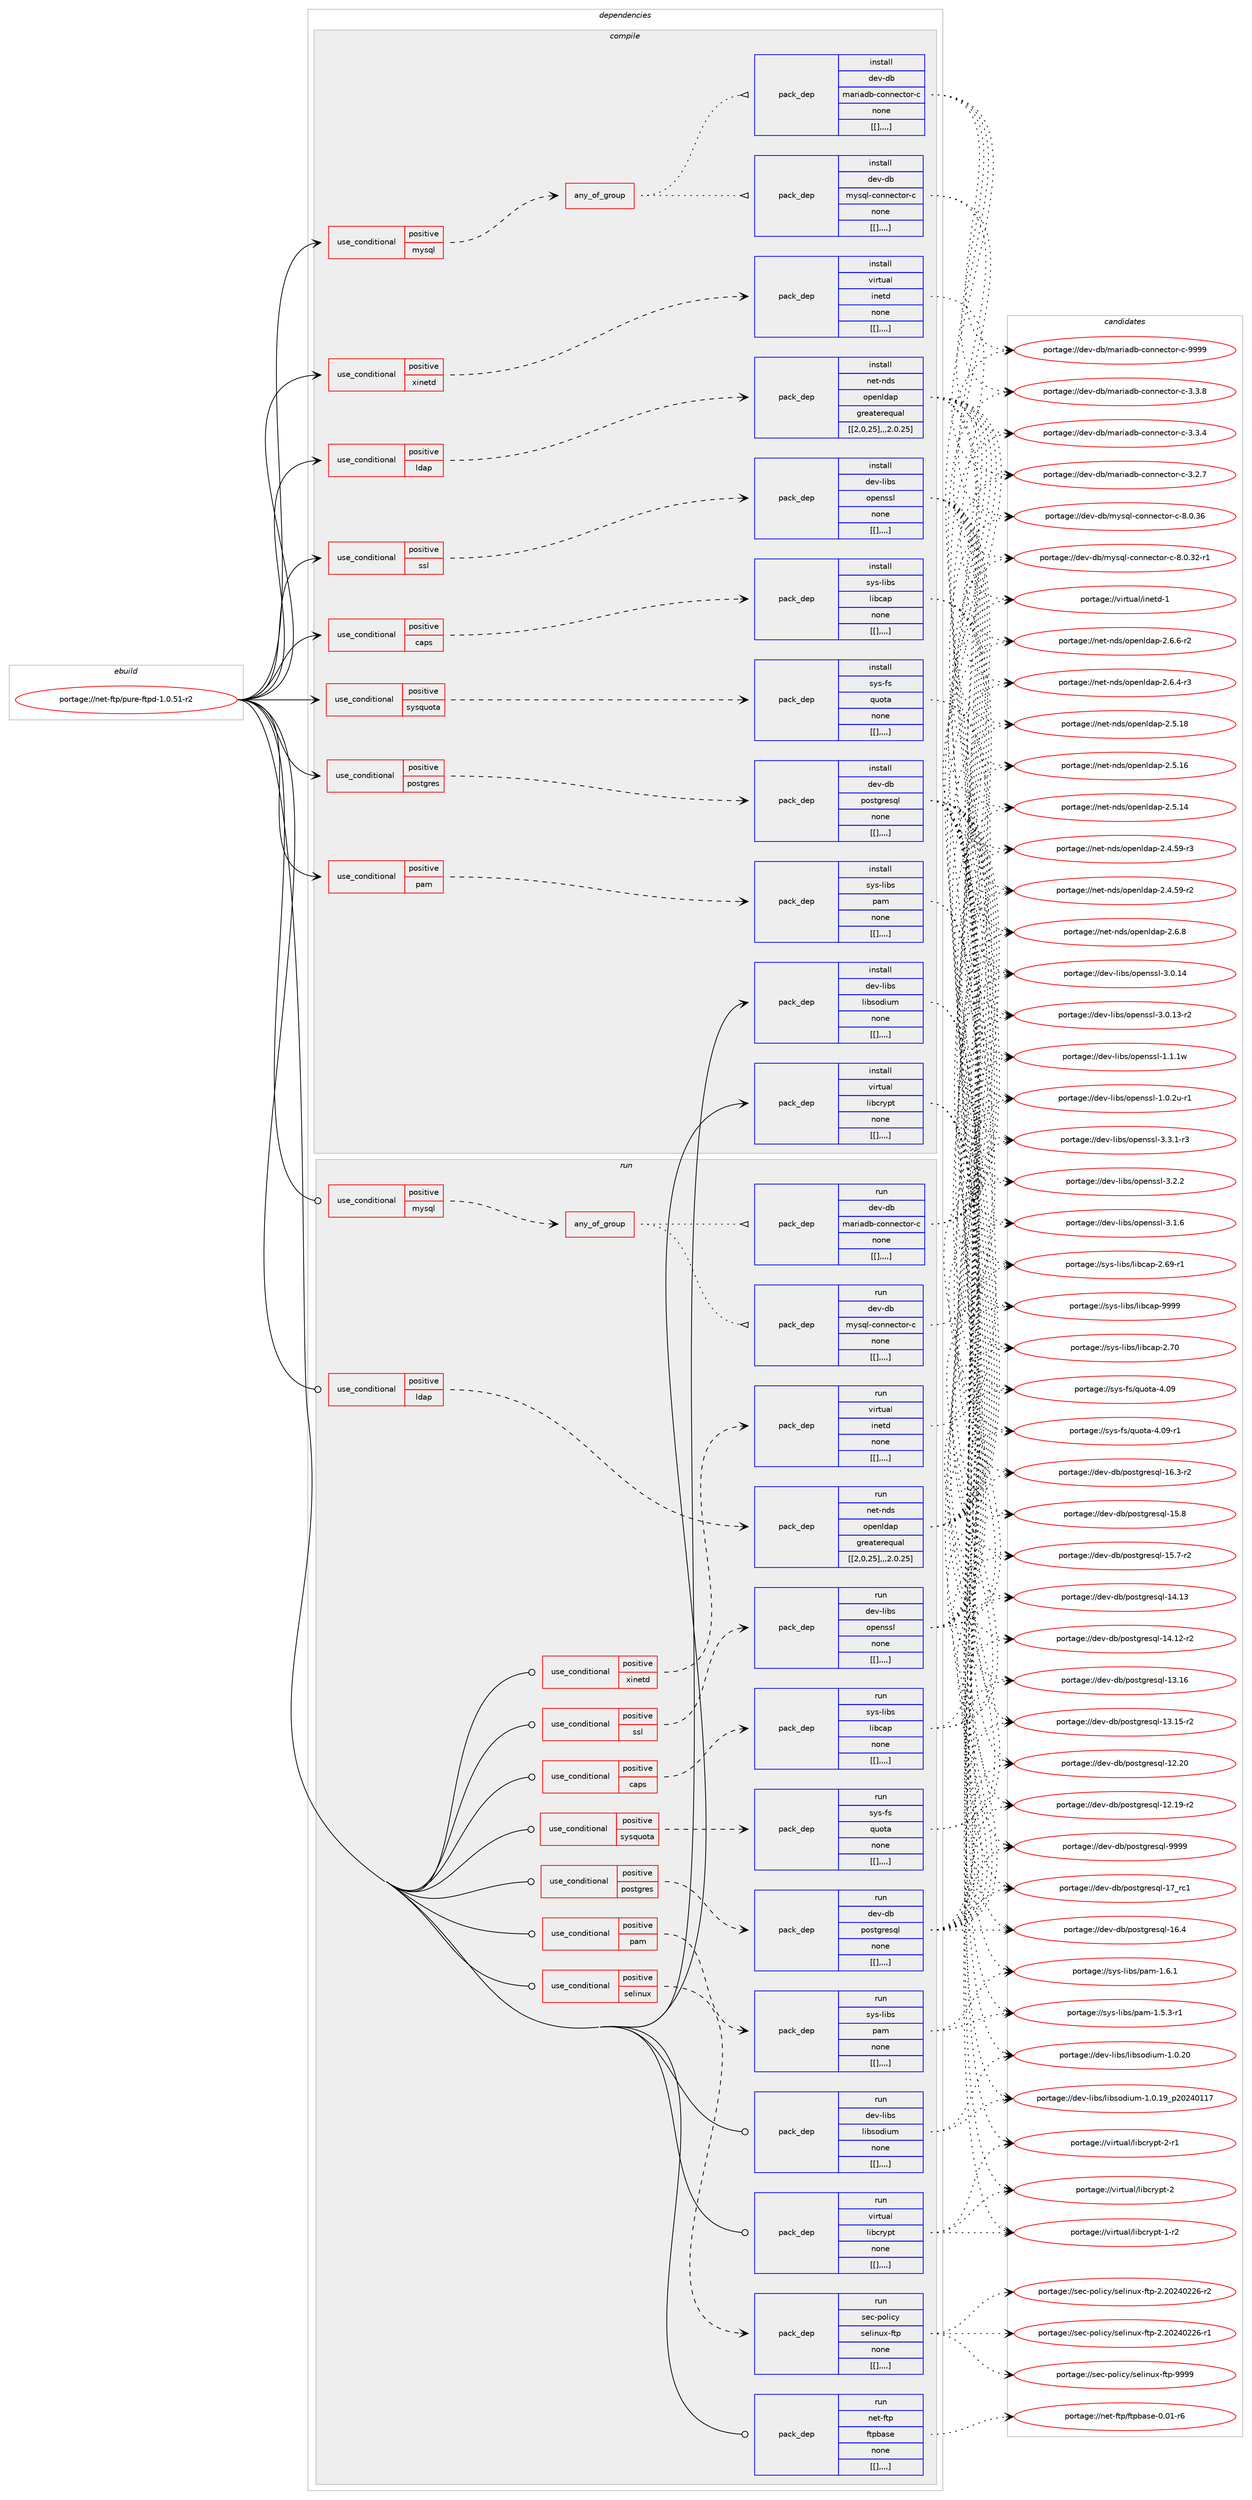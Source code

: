 digraph prolog {

# *************
# Graph options
# *************

newrank=true;
concentrate=true;
compound=true;
graph [rankdir=LR,fontname=Helvetica,fontsize=10,ranksep=1.5];#, ranksep=2.5, nodesep=0.2];
edge  [arrowhead=vee];
node  [fontname=Helvetica,fontsize=10];

# **********
# The ebuild
# **********

subgraph cluster_leftcol {
color=gray;
label=<<i>ebuild</i>>;
id [label="portage://net-ftp/pure-ftpd-1.0.51-r2", color=red, width=4, href="../net-ftp/pure-ftpd-1.0.51-r2.svg"];
}

# ****************
# The dependencies
# ****************

subgraph cluster_midcol {
color=gray;
label=<<i>dependencies</i>>;
subgraph cluster_compile {
fillcolor="#eeeeee";
style=filled;
label=<<i>compile</i>>;
subgraph cond95963 {
dependency369122 [label=<<TABLE BORDER="0" CELLBORDER="1" CELLSPACING="0" CELLPADDING="4"><TR><TD ROWSPAN="3" CELLPADDING="10">use_conditional</TD></TR><TR><TD>positive</TD></TR><TR><TD>caps</TD></TR></TABLE>>, shape=none, color=red];
subgraph pack270399 {
dependency369123 [label=<<TABLE BORDER="0" CELLBORDER="1" CELLSPACING="0" CELLPADDING="4" WIDTH="220"><TR><TD ROWSPAN="6" CELLPADDING="30">pack_dep</TD></TR><TR><TD WIDTH="110">install</TD></TR><TR><TD>sys-libs</TD></TR><TR><TD>libcap</TD></TR><TR><TD>none</TD></TR><TR><TD>[[],,,,]</TD></TR></TABLE>>, shape=none, color=blue];
}
dependency369122:e -> dependency369123:w [weight=20,style="dashed",arrowhead="vee"];
}
id:e -> dependency369122:w [weight=20,style="solid",arrowhead="vee"];
subgraph cond95964 {
dependency369124 [label=<<TABLE BORDER="0" CELLBORDER="1" CELLSPACING="0" CELLPADDING="4"><TR><TD ROWSPAN="3" CELLPADDING="10">use_conditional</TD></TR><TR><TD>positive</TD></TR><TR><TD>ldap</TD></TR></TABLE>>, shape=none, color=red];
subgraph pack270400 {
dependency369125 [label=<<TABLE BORDER="0" CELLBORDER="1" CELLSPACING="0" CELLPADDING="4" WIDTH="220"><TR><TD ROWSPAN="6" CELLPADDING="30">pack_dep</TD></TR><TR><TD WIDTH="110">install</TD></TR><TR><TD>net-nds</TD></TR><TR><TD>openldap</TD></TR><TR><TD>greaterequal</TD></TR><TR><TD>[[2,0,25],,,2.0.25]</TD></TR></TABLE>>, shape=none, color=blue];
}
dependency369124:e -> dependency369125:w [weight=20,style="dashed",arrowhead="vee"];
}
id:e -> dependency369124:w [weight=20,style="solid",arrowhead="vee"];
subgraph cond95965 {
dependency369126 [label=<<TABLE BORDER="0" CELLBORDER="1" CELLSPACING="0" CELLPADDING="4"><TR><TD ROWSPAN="3" CELLPADDING="10">use_conditional</TD></TR><TR><TD>positive</TD></TR><TR><TD>mysql</TD></TR></TABLE>>, shape=none, color=red];
subgraph any2582 {
dependency369127 [label=<<TABLE BORDER="0" CELLBORDER="1" CELLSPACING="0" CELLPADDING="4"><TR><TD CELLPADDING="10">any_of_group</TD></TR></TABLE>>, shape=none, color=red];subgraph pack270401 {
dependency369128 [label=<<TABLE BORDER="0" CELLBORDER="1" CELLSPACING="0" CELLPADDING="4" WIDTH="220"><TR><TD ROWSPAN="6" CELLPADDING="30">pack_dep</TD></TR><TR><TD WIDTH="110">install</TD></TR><TR><TD>dev-db</TD></TR><TR><TD>mariadb-connector-c</TD></TR><TR><TD>none</TD></TR><TR><TD>[[],,,,]</TD></TR></TABLE>>, shape=none, color=blue];
}
dependency369127:e -> dependency369128:w [weight=20,style="dotted",arrowhead="oinv"];
subgraph pack270402 {
dependency369129 [label=<<TABLE BORDER="0" CELLBORDER="1" CELLSPACING="0" CELLPADDING="4" WIDTH="220"><TR><TD ROWSPAN="6" CELLPADDING="30">pack_dep</TD></TR><TR><TD WIDTH="110">install</TD></TR><TR><TD>dev-db</TD></TR><TR><TD>mysql-connector-c</TD></TR><TR><TD>none</TD></TR><TR><TD>[[],,,,]</TD></TR></TABLE>>, shape=none, color=blue];
}
dependency369127:e -> dependency369129:w [weight=20,style="dotted",arrowhead="oinv"];
}
dependency369126:e -> dependency369127:w [weight=20,style="dashed",arrowhead="vee"];
}
id:e -> dependency369126:w [weight=20,style="solid",arrowhead="vee"];
subgraph cond95966 {
dependency369130 [label=<<TABLE BORDER="0" CELLBORDER="1" CELLSPACING="0" CELLPADDING="4"><TR><TD ROWSPAN="3" CELLPADDING="10">use_conditional</TD></TR><TR><TD>positive</TD></TR><TR><TD>pam</TD></TR></TABLE>>, shape=none, color=red];
subgraph pack270403 {
dependency369131 [label=<<TABLE BORDER="0" CELLBORDER="1" CELLSPACING="0" CELLPADDING="4" WIDTH="220"><TR><TD ROWSPAN="6" CELLPADDING="30">pack_dep</TD></TR><TR><TD WIDTH="110">install</TD></TR><TR><TD>sys-libs</TD></TR><TR><TD>pam</TD></TR><TR><TD>none</TD></TR><TR><TD>[[],,,,]</TD></TR></TABLE>>, shape=none, color=blue];
}
dependency369130:e -> dependency369131:w [weight=20,style="dashed",arrowhead="vee"];
}
id:e -> dependency369130:w [weight=20,style="solid",arrowhead="vee"];
subgraph cond95967 {
dependency369132 [label=<<TABLE BORDER="0" CELLBORDER="1" CELLSPACING="0" CELLPADDING="4"><TR><TD ROWSPAN="3" CELLPADDING="10">use_conditional</TD></TR><TR><TD>positive</TD></TR><TR><TD>postgres</TD></TR></TABLE>>, shape=none, color=red];
subgraph pack270404 {
dependency369133 [label=<<TABLE BORDER="0" CELLBORDER="1" CELLSPACING="0" CELLPADDING="4" WIDTH="220"><TR><TD ROWSPAN="6" CELLPADDING="30">pack_dep</TD></TR><TR><TD WIDTH="110">install</TD></TR><TR><TD>dev-db</TD></TR><TR><TD>postgresql</TD></TR><TR><TD>none</TD></TR><TR><TD>[[],,,,]</TD></TR></TABLE>>, shape=none, color=blue];
}
dependency369132:e -> dependency369133:w [weight=20,style="dashed",arrowhead="vee"];
}
id:e -> dependency369132:w [weight=20,style="solid",arrowhead="vee"];
subgraph cond95968 {
dependency369134 [label=<<TABLE BORDER="0" CELLBORDER="1" CELLSPACING="0" CELLPADDING="4"><TR><TD ROWSPAN="3" CELLPADDING="10">use_conditional</TD></TR><TR><TD>positive</TD></TR><TR><TD>ssl</TD></TR></TABLE>>, shape=none, color=red];
subgraph pack270405 {
dependency369135 [label=<<TABLE BORDER="0" CELLBORDER="1" CELLSPACING="0" CELLPADDING="4" WIDTH="220"><TR><TD ROWSPAN="6" CELLPADDING="30">pack_dep</TD></TR><TR><TD WIDTH="110">install</TD></TR><TR><TD>dev-libs</TD></TR><TR><TD>openssl</TD></TR><TR><TD>none</TD></TR><TR><TD>[[],,,,]</TD></TR></TABLE>>, shape=none, color=blue];
}
dependency369134:e -> dependency369135:w [weight=20,style="dashed",arrowhead="vee"];
}
id:e -> dependency369134:w [weight=20,style="solid",arrowhead="vee"];
subgraph cond95969 {
dependency369136 [label=<<TABLE BORDER="0" CELLBORDER="1" CELLSPACING="0" CELLPADDING="4"><TR><TD ROWSPAN="3" CELLPADDING="10">use_conditional</TD></TR><TR><TD>positive</TD></TR><TR><TD>sysquota</TD></TR></TABLE>>, shape=none, color=red];
subgraph pack270406 {
dependency369137 [label=<<TABLE BORDER="0" CELLBORDER="1" CELLSPACING="0" CELLPADDING="4" WIDTH="220"><TR><TD ROWSPAN="6" CELLPADDING="30">pack_dep</TD></TR><TR><TD WIDTH="110">install</TD></TR><TR><TD>sys-fs</TD></TR><TR><TD>quota</TD></TR><TR><TD>none</TD></TR><TR><TD>[[],,,,]</TD></TR></TABLE>>, shape=none, color=blue];
}
dependency369136:e -> dependency369137:w [weight=20,style="dashed",arrowhead="vee"];
}
id:e -> dependency369136:w [weight=20,style="solid",arrowhead="vee"];
subgraph cond95970 {
dependency369138 [label=<<TABLE BORDER="0" CELLBORDER="1" CELLSPACING="0" CELLPADDING="4"><TR><TD ROWSPAN="3" CELLPADDING="10">use_conditional</TD></TR><TR><TD>positive</TD></TR><TR><TD>xinetd</TD></TR></TABLE>>, shape=none, color=red];
subgraph pack270407 {
dependency369139 [label=<<TABLE BORDER="0" CELLBORDER="1" CELLSPACING="0" CELLPADDING="4" WIDTH="220"><TR><TD ROWSPAN="6" CELLPADDING="30">pack_dep</TD></TR><TR><TD WIDTH="110">install</TD></TR><TR><TD>virtual</TD></TR><TR><TD>inetd</TD></TR><TR><TD>none</TD></TR><TR><TD>[[],,,,]</TD></TR></TABLE>>, shape=none, color=blue];
}
dependency369138:e -> dependency369139:w [weight=20,style="dashed",arrowhead="vee"];
}
id:e -> dependency369138:w [weight=20,style="solid",arrowhead="vee"];
subgraph pack270408 {
dependency369140 [label=<<TABLE BORDER="0" CELLBORDER="1" CELLSPACING="0" CELLPADDING="4" WIDTH="220"><TR><TD ROWSPAN="6" CELLPADDING="30">pack_dep</TD></TR><TR><TD WIDTH="110">install</TD></TR><TR><TD>dev-libs</TD></TR><TR><TD>libsodium</TD></TR><TR><TD>none</TD></TR><TR><TD>[[],,,,]</TD></TR></TABLE>>, shape=none, color=blue];
}
id:e -> dependency369140:w [weight=20,style="solid",arrowhead="vee"];
subgraph pack270409 {
dependency369141 [label=<<TABLE BORDER="0" CELLBORDER="1" CELLSPACING="0" CELLPADDING="4" WIDTH="220"><TR><TD ROWSPAN="6" CELLPADDING="30">pack_dep</TD></TR><TR><TD WIDTH="110">install</TD></TR><TR><TD>virtual</TD></TR><TR><TD>libcrypt</TD></TR><TR><TD>none</TD></TR><TR><TD>[[],,,,]</TD></TR></TABLE>>, shape=none, color=blue];
}
id:e -> dependency369141:w [weight=20,style="solid",arrowhead="vee"];
}
subgraph cluster_compileandrun {
fillcolor="#eeeeee";
style=filled;
label=<<i>compile and run</i>>;
}
subgraph cluster_run {
fillcolor="#eeeeee";
style=filled;
label=<<i>run</i>>;
subgraph cond95971 {
dependency369142 [label=<<TABLE BORDER="0" CELLBORDER="1" CELLSPACING="0" CELLPADDING="4"><TR><TD ROWSPAN="3" CELLPADDING="10">use_conditional</TD></TR><TR><TD>positive</TD></TR><TR><TD>caps</TD></TR></TABLE>>, shape=none, color=red];
subgraph pack270410 {
dependency369143 [label=<<TABLE BORDER="0" CELLBORDER="1" CELLSPACING="0" CELLPADDING="4" WIDTH="220"><TR><TD ROWSPAN="6" CELLPADDING="30">pack_dep</TD></TR><TR><TD WIDTH="110">run</TD></TR><TR><TD>sys-libs</TD></TR><TR><TD>libcap</TD></TR><TR><TD>none</TD></TR><TR><TD>[[],,,,]</TD></TR></TABLE>>, shape=none, color=blue];
}
dependency369142:e -> dependency369143:w [weight=20,style="dashed",arrowhead="vee"];
}
id:e -> dependency369142:w [weight=20,style="solid",arrowhead="odot"];
subgraph cond95972 {
dependency369144 [label=<<TABLE BORDER="0" CELLBORDER="1" CELLSPACING="0" CELLPADDING="4"><TR><TD ROWSPAN="3" CELLPADDING="10">use_conditional</TD></TR><TR><TD>positive</TD></TR><TR><TD>ldap</TD></TR></TABLE>>, shape=none, color=red];
subgraph pack270411 {
dependency369145 [label=<<TABLE BORDER="0" CELLBORDER="1" CELLSPACING="0" CELLPADDING="4" WIDTH="220"><TR><TD ROWSPAN="6" CELLPADDING="30">pack_dep</TD></TR><TR><TD WIDTH="110">run</TD></TR><TR><TD>net-nds</TD></TR><TR><TD>openldap</TD></TR><TR><TD>greaterequal</TD></TR><TR><TD>[[2,0,25],,,2.0.25]</TD></TR></TABLE>>, shape=none, color=blue];
}
dependency369144:e -> dependency369145:w [weight=20,style="dashed",arrowhead="vee"];
}
id:e -> dependency369144:w [weight=20,style="solid",arrowhead="odot"];
subgraph cond95973 {
dependency369146 [label=<<TABLE BORDER="0" CELLBORDER="1" CELLSPACING="0" CELLPADDING="4"><TR><TD ROWSPAN="3" CELLPADDING="10">use_conditional</TD></TR><TR><TD>positive</TD></TR><TR><TD>mysql</TD></TR></TABLE>>, shape=none, color=red];
subgraph any2583 {
dependency369147 [label=<<TABLE BORDER="0" CELLBORDER="1" CELLSPACING="0" CELLPADDING="4"><TR><TD CELLPADDING="10">any_of_group</TD></TR></TABLE>>, shape=none, color=red];subgraph pack270412 {
dependency369148 [label=<<TABLE BORDER="0" CELLBORDER="1" CELLSPACING="0" CELLPADDING="4" WIDTH="220"><TR><TD ROWSPAN="6" CELLPADDING="30">pack_dep</TD></TR><TR><TD WIDTH="110">run</TD></TR><TR><TD>dev-db</TD></TR><TR><TD>mariadb-connector-c</TD></TR><TR><TD>none</TD></TR><TR><TD>[[],,,,]</TD></TR></TABLE>>, shape=none, color=blue];
}
dependency369147:e -> dependency369148:w [weight=20,style="dotted",arrowhead="oinv"];
subgraph pack270413 {
dependency369149 [label=<<TABLE BORDER="0" CELLBORDER="1" CELLSPACING="0" CELLPADDING="4" WIDTH="220"><TR><TD ROWSPAN="6" CELLPADDING="30">pack_dep</TD></TR><TR><TD WIDTH="110">run</TD></TR><TR><TD>dev-db</TD></TR><TR><TD>mysql-connector-c</TD></TR><TR><TD>none</TD></TR><TR><TD>[[],,,,]</TD></TR></TABLE>>, shape=none, color=blue];
}
dependency369147:e -> dependency369149:w [weight=20,style="dotted",arrowhead="oinv"];
}
dependency369146:e -> dependency369147:w [weight=20,style="dashed",arrowhead="vee"];
}
id:e -> dependency369146:w [weight=20,style="solid",arrowhead="odot"];
subgraph cond95974 {
dependency369150 [label=<<TABLE BORDER="0" CELLBORDER="1" CELLSPACING="0" CELLPADDING="4"><TR><TD ROWSPAN="3" CELLPADDING="10">use_conditional</TD></TR><TR><TD>positive</TD></TR><TR><TD>pam</TD></TR></TABLE>>, shape=none, color=red];
subgraph pack270414 {
dependency369151 [label=<<TABLE BORDER="0" CELLBORDER="1" CELLSPACING="0" CELLPADDING="4" WIDTH="220"><TR><TD ROWSPAN="6" CELLPADDING="30">pack_dep</TD></TR><TR><TD WIDTH="110">run</TD></TR><TR><TD>sys-libs</TD></TR><TR><TD>pam</TD></TR><TR><TD>none</TD></TR><TR><TD>[[],,,,]</TD></TR></TABLE>>, shape=none, color=blue];
}
dependency369150:e -> dependency369151:w [weight=20,style="dashed",arrowhead="vee"];
}
id:e -> dependency369150:w [weight=20,style="solid",arrowhead="odot"];
subgraph cond95975 {
dependency369152 [label=<<TABLE BORDER="0" CELLBORDER="1" CELLSPACING="0" CELLPADDING="4"><TR><TD ROWSPAN="3" CELLPADDING="10">use_conditional</TD></TR><TR><TD>positive</TD></TR><TR><TD>postgres</TD></TR></TABLE>>, shape=none, color=red];
subgraph pack270415 {
dependency369153 [label=<<TABLE BORDER="0" CELLBORDER="1" CELLSPACING="0" CELLPADDING="4" WIDTH="220"><TR><TD ROWSPAN="6" CELLPADDING="30">pack_dep</TD></TR><TR><TD WIDTH="110">run</TD></TR><TR><TD>dev-db</TD></TR><TR><TD>postgresql</TD></TR><TR><TD>none</TD></TR><TR><TD>[[],,,,]</TD></TR></TABLE>>, shape=none, color=blue];
}
dependency369152:e -> dependency369153:w [weight=20,style="dashed",arrowhead="vee"];
}
id:e -> dependency369152:w [weight=20,style="solid",arrowhead="odot"];
subgraph cond95976 {
dependency369154 [label=<<TABLE BORDER="0" CELLBORDER="1" CELLSPACING="0" CELLPADDING="4"><TR><TD ROWSPAN="3" CELLPADDING="10">use_conditional</TD></TR><TR><TD>positive</TD></TR><TR><TD>selinux</TD></TR></TABLE>>, shape=none, color=red];
subgraph pack270416 {
dependency369155 [label=<<TABLE BORDER="0" CELLBORDER="1" CELLSPACING="0" CELLPADDING="4" WIDTH="220"><TR><TD ROWSPAN="6" CELLPADDING="30">pack_dep</TD></TR><TR><TD WIDTH="110">run</TD></TR><TR><TD>sec-policy</TD></TR><TR><TD>selinux-ftp</TD></TR><TR><TD>none</TD></TR><TR><TD>[[],,,,]</TD></TR></TABLE>>, shape=none, color=blue];
}
dependency369154:e -> dependency369155:w [weight=20,style="dashed",arrowhead="vee"];
}
id:e -> dependency369154:w [weight=20,style="solid",arrowhead="odot"];
subgraph cond95977 {
dependency369156 [label=<<TABLE BORDER="0" CELLBORDER="1" CELLSPACING="0" CELLPADDING="4"><TR><TD ROWSPAN="3" CELLPADDING="10">use_conditional</TD></TR><TR><TD>positive</TD></TR><TR><TD>ssl</TD></TR></TABLE>>, shape=none, color=red];
subgraph pack270417 {
dependency369157 [label=<<TABLE BORDER="0" CELLBORDER="1" CELLSPACING="0" CELLPADDING="4" WIDTH="220"><TR><TD ROWSPAN="6" CELLPADDING="30">pack_dep</TD></TR><TR><TD WIDTH="110">run</TD></TR><TR><TD>dev-libs</TD></TR><TR><TD>openssl</TD></TR><TR><TD>none</TD></TR><TR><TD>[[],,,,]</TD></TR></TABLE>>, shape=none, color=blue];
}
dependency369156:e -> dependency369157:w [weight=20,style="dashed",arrowhead="vee"];
}
id:e -> dependency369156:w [weight=20,style="solid",arrowhead="odot"];
subgraph cond95978 {
dependency369158 [label=<<TABLE BORDER="0" CELLBORDER="1" CELLSPACING="0" CELLPADDING="4"><TR><TD ROWSPAN="3" CELLPADDING="10">use_conditional</TD></TR><TR><TD>positive</TD></TR><TR><TD>sysquota</TD></TR></TABLE>>, shape=none, color=red];
subgraph pack270418 {
dependency369159 [label=<<TABLE BORDER="0" CELLBORDER="1" CELLSPACING="0" CELLPADDING="4" WIDTH="220"><TR><TD ROWSPAN="6" CELLPADDING="30">pack_dep</TD></TR><TR><TD WIDTH="110">run</TD></TR><TR><TD>sys-fs</TD></TR><TR><TD>quota</TD></TR><TR><TD>none</TD></TR><TR><TD>[[],,,,]</TD></TR></TABLE>>, shape=none, color=blue];
}
dependency369158:e -> dependency369159:w [weight=20,style="dashed",arrowhead="vee"];
}
id:e -> dependency369158:w [weight=20,style="solid",arrowhead="odot"];
subgraph cond95979 {
dependency369160 [label=<<TABLE BORDER="0" CELLBORDER="1" CELLSPACING="0" CELLPADDING="4"><TR><TD ROWSPAN="3" CELLPADDING="10">use_conditional</TD></TR><TR><TD>positive</TD></TR><TR><TD>xinetd</TD></TR></TABLE>>, shape=none, color=red];
subgraph pack270419 {
dependency369161 [label=<<TABLE BORDER="0" CELLBORDER="1" CELLSPACING="0" CELLPADDING="4" WIDTH="220"><TR><TD ROWSPAN="6" CELLPADDING="30">pack_dep</TD></TR><TR><TD WIDTH="110">run</TD></TR><TR><TD>virtual</TD></TR><TR><TD>inetd</TD></TR><TR><TD>none</TD></TR><TR><TD>[[],,,,]</TD></TR></TABLE>>, shape=none, color=blue];
}
dependency369160:e -> dependency369161:w [weight=20,style="dashed",arrowhead="vee"];
}
id:e -> dependency369160:w [weight=20,style="solid",arrowhead="odot"];
subgraph pack270420 {
dependency369162 [label=<<TABLE BORDER="0" CELLBORDER="1" CELLSPACING="0" CELLPADDING="4" WIDTH="220"><TR><TD ROWSPAN="6" CELLPADDING="30">pack_dep</TD></TR><TR><TD WIDTH="110">run</TD></TR><TR><TD>dev-libs</TD></TR><TR><TD>libsodium</TD></TR><TR><TD>none</TD></TR><TR><TD>[[],,,,]</TD></TR></TABLE>>, shape=none, color=blue];
}
id:e -> dependency369162:w [weight=20,style="solid",arrowhead="odot"];
subgraph pack270421 {
dependency369163 [label=<<TABLE BORDER="0" CELLBORDER="1" CELLSPACING="0" CELLPADDING="4" WIDTH="220"><TR><TD ROWSPAN="6" CELLPADDING="30">pack_dep</TD></TR><TR><TD WIDTH="110">run</TD></TR><TR><TD>net-ftp</TD></TR><TR><TD>ftpbase</TD></TR><TR><TD>none</TD></TR><TR><TD>[[],,,,]</TD></TR></TABLE>>, shape=none, color=blue];
}
id:e -> dependency369163:w [weight=20,style="solid",arrowhead="odot"];
subgraph pack270422 {
dependency369164 [label=<<TABLE BORDER="0" CELLBORDER="1" CELLSPACING="0" CELLPADDING="4" WIDTH="220"><TR><TD ROWSPAN="6" CELLPADDING="30">pack_dep</TD></TR><TR><TD WIDTH="110">run</TD></TR><TR><TD>virtual</TD></TR><TR><TD>libcrypt</TD></TR><TR><TD>none</TD></TR><TR><TD>[[],,,,]</TD></TR></TABLE>>, shape=none, color=blue];
}
id:e -> dependency369164:w [weight=20,style="solid",arrowhead="odot"];
}
}

# **************
# The candidates
# **************

subgraph cluster_choices {
rank=same;
color=gray;
label=<<i>candidates</i>>;

subgraph choice270399 {
color=black;
nodesep=1;
choice1151211154510810598115471081059899971124557575757 [label="portage://sys-libs/libcap-9999", color=red, width=4,href="../sys-libs/libcap-9999.svg"];
choice1151211154510810598115471081059899971124550465548 [label="portage://sys-libs/libcap-2.70", color=red, width=4,href="../sys-libs/libcap-2.70.svg"];
choice11512111545108105981154710810598999711245504654574511449 [label="portage://sys-libs/libcap-2.69-r1", color=red, width=4,href="../sys-libs/libcap-2.69-r1.svg"];
dependency369123:e -> choice1151211154510810598115471081059899971124557575757:w [style=dotted,weight="100"];
dependency369123:e -> choice1151211154510810598115471081059899971124550465548:w [style=dotted,weight="100"];
dependency369123:e -> choice11512111545108105981154710810598999711245504654574511449:w [style=dotted,weight="100"];
}
subgraph choice270400 {
color=black;
nodesep=1;
choice110101116451101001154711111210111010810097112455046544656 [label="portage://net-nds/openldap-2.6.8", color=red, width=4,href="../net-nds/openldap-2.6.8.svg"];
choice1101011164511010011547111112101110108100971124550465446544511450 [label="portage://net-nds/openldap-2.6.6-r2", color=red, width=4,href="../net-nds/openldap-2.6.6-r2.svg"];
choice1101011164511010011547111112101110108100971124550465446524511451 [label="portage://net-nds/openldap-2.6.4-r3", color=red, width=4,href="../net-nds/openldap-2.6.4-r3.svg"];
choice11010111645110100115471111121011101081009711245504653464956 [label="portage://net-nds/openldap-2.5.18", color=red, width=4,href="../net-nds/openldap-2.5.18.svg"];
choice11010111645110100115471111121011101081009711245504653464954 [label="portage://net-nds/openldap-2.5.16", color=red, width=4,href="../net-nds/openldap-2.5.16.svg"];
choice11010111645110100115471111121011101081009711245504653464952 [label="portage://net-nds/openldap-2.5.14", color=red, width=4,href="../net-nds/openldap-2.5.14.svg"];
choice110101116451101001154711111210111010810097112455046524653574511451 [label="portage://net-nds/openldap-2.4.59-r3", color=red, width=4,href="../net-nds/openldap-2.4.59-r3.svg"];
choice110101116451101001154711111210111010810097112455046524653574511450 [label="portage://net-nds/openldap-2.4.59-r2", color=red, width=4,href="../net-nds/openldap-2.4.59-r2.svg"];
dependency369125:e -> choice110101116451101001154711111210111010810097112455046544656:w [style=dotted,weight="100"];
dependency369125:e -> choice1101011164511010011547111112101110108100971124550465446544511450:w [style=dotted,weight="100"];
dependency369125:e -> choice1101011164511010011547111112101110108100971124550465446524511451:w [style=dotted,weight="100"];
dependency369125:e -> choice11010111645110100115471111121011101081009711245504653464956:w [style=dotted,weight="100"];
dependency369125:e -> choice11010111645110100115471111121011101081009711245504653464954:w [style=dotted,weight="100"];
dependency369125:e -> choice11010111645110100115471111121011101081009711245504653464952:w [style=dotted,weight="100"];
dependency369125:e -> choice110101116451101001154711111210111010810097112455046524653574511451:w [style=dotted,weight="100"];
dependency369125:e -> choice110101116451101001154711111210111010810097112455046524653574511450:w [style=dotted,weight="100"];
}
subgraph choice270401 {
color=black;
nodesep=1;
choice10010111845100984710997114105971009845991111101101019911611111445994557575757 [label="portage://dev-db/mariadb-connector-c-9999", color=red, width=4,href="../dev-db/mariadb-connector-c-9999.svg"];
choice1001011184510098471099711410597100984599111110110101991161111144599455146514656 [label="portage://dev-db/mariadb-connector-c-3.3.8", color=red, width=4,href="../dev-db/mariadb-connector-c-3.3.8.svg"];
choice1001011184510098471099711410597100984599111110110101991161111144599455146514652 [label="portage://dev-db/mariadb-connector-c-3.3.4", color=red, width=4,href="../dev-db/mariadb-connector-c-3.3.4.svg"];
choice1001011184510098471099711410597100984599111110110101991161111144599455146504655 [label="portage://dev-db/mariadb-connector-c-3.2.7", color=red, width=4,href="../dev-db/mariadb-connector-c-3.2.7.svg"];
dependency369128:e -> choice10010111845100984710997114105971009845991111101101019911611111445994557575757:w [style=dotted,weight="100"];
dependency369128:e -> choice1001011184510098471099711410597100984599111110110101991161111144599455146514656:w [style=dotted,weight="100"];
dependency369128:e -> choice1001011184510098471099711410597100984599111110110101991161111144599455146514652:w [style=dotted,weight="100"];
dependency369128:e -> choice1001011184510098471099711410597100984599111110110101991161111144599455146504655:w [style=dotted,weight="100"];
}
subgraph choice270402 {
color=black;
nodesep=1;
choice100101118451009847109121115113108459911111011010199116111114459945564648465154 [label="portage://dev-db/mysql-connector-c-8.0.36", color=red, width=4,href="../dev-db/mysql-connector-c-8.0.36.svg"];
choice1001011184510098471091211151131084599111110110101991161111144599455646484651504511449 [label="portage://dev-db/mysql-connector-c-8.0.32-r1", color=red, width=4,href="../dev-db/mysql-connector-c-8.0.32-r1.svg"];
dependency369129:e -> choice100101118451009847109121115113108459911111011010199116111114459945564648465154:w [style=dotted,weight="100"];
dependency369129:e -> choice1001011184510098471091211151131084599111110110101991161111144599455646484651504511449:w [style=dotted,weight="100"];
}
subgraph choice270403 {
color=black;
nodesep=1;
choice11512111545108105981154711297109454946544649 [label="portage://sys-libs/pam-1.6.1", color=red, width=4,href="../sys-libs/pam-1.6.1.svg"];
choice115121115451081059811547112971094549465346514511449 [label="portage://sys-libs/pam-1.5.3-r1", color=red, width=4,href="../sys-libs/pam-1.5.3-r1.svg"];
dependency369131:e -> choice11512111545108105981154711297109454946544649:w [style=dotted,weight="100"];
dependency369131:e -> choice115121115451081059811547112971094549465346514511449:w [style=dotted,weight="100"];
}
subgraph choice270404 {
color=black;
nodesep=1;
choice1001011184510098471121111151161031141011151131084557575757 [label="portage://dev-db/postgresql-9999", color=red, width=4,href="../dev-db/postgresql-9999.svg"];
choice100101118451009847112111115116103114101115113108454955951149949 [label="portage://dev-db/postgresql-17_rc1", color=red, width=4,href="../dev-db/postgresql-17_rc1.svg"];
choice1001011184510098471121111151161031141011151131084549544652 [label="portage://dev-db/postgresql-16.4", color=red, width=4,href="../dev-db/postgresql-16.4.svg"];
choice10010111845100984711211111511610311410111511310845495446514511450 [label="portage://dev-db/postgresql-16.3-r2", color=red, width=4,href="../dev-db/postgresql-16.3-r2.svg"];
choice1001011184510098471121111151161031141011151131084549534656 [label="portage://dev-db/postgresql-15.8", color=red, width=4,href="../dev-db/postgresql-15.8.svg"];
choice10010111845100984711211111511610311410111511310845495346554511450 [label="portage://dev-db/postgresql-15.7-r2", color=red, width=4,href="../dev-db/postgresql-15.7-r2.svg"];
choice100101118451009847112111115116103114101115113108454952464951 [label="portage://dev-db/postgresql-14.13", color=red, width=4,href="../dev-db/postgresql-14.13.svg"];
choice1001011184510098471121111151161031141011151131084549524649504511450 [label="portage://dev-db/postgresql-14.12-r2", color=red, width=4,href="../dev-db/postgresql-14.12-r2.svg"];
choice100101118451009847112111115116103114101115113108454951464954 [label="portage://dev-db/postgresql-13.16", color=red, width=4,href="../dev-db/postgresql-13.16.svg"];
choice1001011184510098471121111151161031141011151131084549514649534511450 [label="portage://dev-db/postgresql-13.15-r2", color=red, width=4,href="../dev-db/postgresql-13.15-r2.svg"];
choice100101118451009847112111115116103114101115113108454950465048 [label="portage://dev-db/postgresql-12.20", color=red, width=4,href="../dev-db/postgresql-12.20.svg"];
choice1001011184510098471121111151161031141011151131084549504649574511450 [label="portage://dev-db/postgresql-12.19-r2", color=red, width=4,href="../dev-db/postgresql-12.19-r2.svg"];
dependency369133:e -> choice1001011184510098471121111151161031141011151131084557575757:w [style=dotted,weight="100"];
dependency369133:e -> choice100101118451009847112111115116103114101115113108454955951149949:w [style=dotted,weight="100"];
dependency369133:e -> choice1001011184510098471121111151161031141011151131084549544652:w [style=dotted,weight="100"];
dependency369133:e -> choice10010111845100984711211111511610311410111511310845495446514511450:w [style=dotted,weight="100"];
dependency369133:e -> choice1001011184510098471121111151161031141011151131084549534656:w [style=dotted,weight="100"];
dependency369133:e -> choice10010111845100984711211111511610311410111511310845495346554511450:w [style=dotted,weight="100"];
dependency369133:e -> choice100101118451009847112111115116103114101115113108454952464951:w [style=dotted,weight="100"];
dependency369133:e -> choice1001011184510098471121111151161031141011151131084549524649504511450:w [style=dotted,weight="100"];
dependency369133:e -> choice100101118451009847112111115116103114101115113108454951464954:w [style=dotted,weight="100"];
dependency369133:e -> choice1001011184510098471121111151161031141011151131084549514649534511450:w [style=dotted,weight="100"];
dependency369133:e -> choice100101118451009847112111115116103114101115113108454950465048:w [style=dotted,weight="100"];
dependency369133:e -> choice1001011184510098471121111151161031141011151131084549504649574511450:w [style=dotted,weight="100"];
}
subgraph choice270405 {
color=black;
nodesep=1;
choice1001011184510810598115471111121011101151151084551465146494511451 [label="portage://dev-libs/openssl-3.3.1-r3", color=red, width=4,href="../dev-libs/openssl-3.3.1-r3.svg"];
choice100101118451081059811547111112101110115115108455146504650 [label="portage://dev-libs/openssl-3.2.2", color=red, width=4,href="../dev-libs/openssl-3.2.2.svg"];
choice100101118451081059811547111112101110115115108455146494654 [label="portage://dev-libs/openssl-3.1.6", color=red, width=4,href="../dev-libs/openssl-3.1.6.svg"];
choice10010111845108105981154711111210111011511510845514648464952 [label="portage://dev-libs/openssl-3.0.14", color=red, width=4,href="../dev-libs/openssl-3.0.14.svg"];
choice100101118451081059811547111112101110115115108455146484649514511450 [label="portage://dev-libs/openssl-3.0.13-r2", color=red, width=4,href="../dev-libs/openssl-3.0.13-r2.svg"];
choice100101118451081059811547111112101110115115108454946494649119 [label="portage://dev-libs/openssl-1.1.1w", color=red, width=4,href="../dev-libs/openssl-1.1.1w.svg"];
choice1001011184510810598115471111121011101151151084549464846501174511449 [label="portage://dev-libs/openssl-1.0.2u-r1", color=red, width=4,href="../dev-libs/openssl-1.0.2u-r1.svg"];
dependency369135:e -> choice1001011184510810598115471111121011101151151084551465146494511451:w [style=dotted,weight="100"];
dependency369135:e -> choice100101118451081059811547111112101110115115108455146504650:w [style=dotted,weight="100"];
dependency369135:e -> choice100101118451081059811547111112101110115115108455146494654:w [style=dotted,weight="100"];
dependency369135:e -> choice10010111845108105981154711111210111011511510845514648464952:w [style=dotted,weight="100"];
dependency369135:e -> choice100101118451081059811547111112101110115115108455146484649514511450:w [style=dotted,weight="100"];
dependency369135:e -> choice100101118451081059811547111112101110115115108454946494649119:w [style=dotted,weight="100"];
dependency369135:e -> choice1001011184510810598115471111121011101151151084549464846501174511449:w [style=dotted,weight="100"];
}
subgraph choice270406 {
color=black;
nodesep=1;
choice11512111545102115471131171111169745524648574511449 [label="portage://sys-fs/quota-4.09-r1", color=red, width=4,href="../sys-fs/quota-4.09-r1.svg"];
choice1151211154510211547113117111116974552464857 [label="portage://sys-fs/quota-4.09", color=red, width=4,href="../sys-fs/quota-4.09.svg"];
dependency369137:e -> choice11512111545102115471131171111169745524648574511449:w [style=dotted,weight="100"];
dependency369137:e -> choice1151211154510211547113117111116974552464857:w [style=dotted,weight="100"];
}
subgraph choice270407 {
color=black;
nodesep=1;
choice11810511411611797108471051101011161004549 [label="portage://virtual/inetd-1", color=red, width=4,href="../virtual/inetd-1.svg"];
dependency369139:e -> choice11810511411611797108471051101011161004549:w [style=dotted,weight="100"];
}
subgraph choice270408 {
color=black;
nodesep=1;
choice1001011184510810598115471081059811511110010511710945494648465048 [label="portage://dev-libs/libsodium-1.0.20", color=red, width=4,href="../dev-libs/libsodium-1.0.20.svg"];
choice1001011184510810598115471081059811511110010511710945494648464957951125048505248494955 [label="portage://dev-libs/libsodium-1.0.19_p20240117", color=red, width=4,href="../dev-libs/libsodium-1.0.19_p20240117.svg"];
dependency369140:e -> choice1001011184510810598115471081059811511110010511710945494648465048:w [style=dotted,weight="100"];
dependency369140:e -> choice1001011184510810598115471081059811511110010511710945494648464957951125048505248494955:w [style=dotted,weight="100"];
}
subgraph choice270409 {
color=black;
nodesep=1;
choice1181051141161179710847108105989911412111211645504511449 [label="portage://virtual/libcrypt-2-r1", color=red, width=4,href="../virtual/libcrypt-2-r1.svg"];
choice118105114116117971084710810598991141211121164550 [label="portage://virtual/libcrypt-2", color=red, width=4,href="../virtual/libcrypt-2.svg"];
choice1181051141161179710847108105989911412111211645494511450 [label="portage://virtual/libcrypt-1-r2", color=red, width=4,href="../virtual/libcrypt-1-r2.svg"];
dependency369141:e -> choice1181051141161179710847108105989911412111211645504511449:w [style=dotted,weight="100"];
dependency369141:e -> choice118105114116117971084710810598991141211121164550:w [style=dotted,weight="100"];
dependency369141:e -> choice1181051141161179710847108105989911412111211645494511450:w [style=dotted,weight="100"];
}
subgraph choice270410 {
color=black;
nodesep=1;
choice1151211154510810598115471081059899971124557575757 [label="portage://sys-libs/libcap-9999", color=red, width=4,href="../sys-libs/libcap-9999.svg"];
choice1151211154510810598115471081059899971124550465548 [label="portage://sys-libs/libcap-2.70", color=red, width=4,href="../sys-libs/libcap-2.70.svg"];
choice11512111545108105981154710810598999711245504654574511449 [label="portage://sys-libs/libcap-2.69-r1", color=red, width=4,href="../sys-libs/libcap-2.69-r1.svg"];
dependency369143:e -> choice1151211154510810598115471081059899971124557575757:w [style=dotted,weight="100"];
dependency369143:e -> choice1151211154510810598115471081059899971124550465548:w [style=dotted,weight="100"];
dependency369143:e -> choice11512111545108105981154710810598999711245504654574511449:w [style=dotted,weight="100"];
}
subgraph choice270411 {
color=black;
nodesep=1;
choice110101116451101001154711111210111010810097112455046544656 [label="portage://net-nds/openldap-2.6.8", color=red, width=4,href="../net-nds/openldap-2.6.8.svg"];
choice1101011164511010011547111112101110108100971124550465446544511450 [label="portage://net-nds/openldap-2.6.6-r2", color=red, width=4,href="../net-nds/openldap-2.6.6-r2.svg"];
choice1101011164511010011547111112101110108100971124550465446524511451 [label="portage://net-nds/openldap-2.6.4-r3", color=red, width=4,href="../net-nds/openldap-2.6.4-r3.svg"];
choice11010111645110100115471111121011101081009711245504653464956 [label="portage://net-nds/openldap-2.5.18", color=red, width=4,href="../net-nds/openldap-2.5.18.svg"];
choice11010111645110100115471111121011101081009711245504653464954 [label="portage://net-nds/openldap-2.5.16", color=red, width=4,href="../net-nds/openldap-2.5.16.svg"];
choice11010111645110100115471111121011101081009711245504653464952 [label="portage://net-nds/openldap-2.5.14", color=red, width=4,href="../net-nds/openldap-2.5.14.svg"];
choice110101116451101001154711111210111010810097112455046524653574511451 [label="portage://net-nds/openldap-2.4.59-r3", color=red, width=4,href="../net-nds/openldap-2.4.59-r3.svg"];
choice110101116451101001154711111210111010810097112455046524653574511450 [label="portage://net-nds/openldap-2.4.59-r2", color=red, width=4,href="../net-nds/openldap-2.4.59-r2.svg"];
dependency369145:e -> choice110101116451101001154711111210111010810097112455046544656:w [style=dotted,weight="100"];
dependency369145:e -> choice1101011164511010011547111112101110108100971124550465446544511450:w [style=dotted,weight="100"];
dependency369145:e -> choice1101011164511010011547111112101110108100971124550465446524511451:w [style=dotted,weight="100"];
dependency369145:e -> choice11010111645110100115471111121011101081009711245504653464956:w [style=dotted,weight="100"];
dependency369145:e -> choice11010111645110100115471111121011101081009711245504653464954:w [style=dotted,weight="100"];
dependency369145:e -> choice11010111645110100115471111121011101081009711245504653464952:w [style=dotted,weight="100"];
dependency369145:e -> choice110101116451101001154711111210111010810097112455046524653574511451:w [style=dotted,weight="100"];
dependency369145:e -> choice110101116451101001154711111210111010810097112455046524653574511450:w [style=dotted,weight="100"];
}
subgraph choice270412 {
color=black;
nodesep=1;
choice10010111845100984710997114105971009845991111101101019911611111445994557575757 [label="portage://dev-db/mariadb-connector-c-9999", color=red, width=4,href="../dev-db/mariadb-connector-c-9999.svg"];
choice1001011184510098471099711410597100984599111110110101991161111144599455146514656 [label="portage://dev-db/mariadb-connector-c-3.3.8", color=red, width=4,href="../dev-db/mariadb-connector-c-3.3.8.svg"];
choice1001011184510098471099711410597100984599111110110101991161111144599455146514652 [label="portage://dev-db/mariadb-connector-c-3.3.4", color=red, width=4,href="../dev-db/mariadb-connector-c-3.3.4.svg"];
choice1001011184510098471099711410597100984599111110110101991161111144599455146504655 [label="portage://dev-db/mariadb-connector-c-3.2.7", color=red, width=4,href="../dev-db/mariadb-connector-c-3.2.7.svg"];
dependency369148:e -> choice10010111845100984710997114105971009845991111101101019911611111445994557575757:w [style=dotted,weight="100"];
dependency369148:e -> choice1001011184510098471099711410597100984599111110110101991161111144599455146514656:w [style=dotted,weight="100"];
dependency369148:e -> choice1001011184510098471099711410597100984599111110110101991161111144599455146514652:w [style=dotted,weight="100"];
dependency369148:e -> choice1001011184510098471099711410597100984599111110110101991161111144599455146504655:w [style=dotted,weight="100"];
}
subgraph choice270413 {
color=black;
nodesep=1;
choice100101118451009847109121115113108459911111011010199116111114459945564648465154 [label="portage://dev-db/mysql-connector-c-8.0.36", color=red, width=4,href="../dev-db/mysql-connector-c-8.0.36.svg"];
choice1001011184510098471091211151131084599111110110101991161111144599455646484651504511449 [label="portage://dev-db/mysql-connector-c-8.0.32-r1", color=red, width=4,href="../dev-db/mysql-connector-c-8.0.32-r1.svg"];
dependency369149:e -> choice100101118451009847109121115113108459911111011010199116111114459945564648465154:w [style=dotted,weight="100"];
dependency369149:e -> choice1001011184510098471091211151131084599111110110101991161111144599455646484651504511449:w [style=dotted,weight="100"];
}
subgraph choice270414 {
color=black;
nodesep=1;
choice11512111545108105981154711297109454946544649 [label="portage://sys-libs/pam-1.6.1", color=red, width=4,href="../sys-libs/pam-1.6.1.svg"];
choice115121115451081059811547112971094549465346514511449 [label="portage://sys-libs/pam-1.5.3-r1", color=red, width=4,href="../sys-libs/pam-1.5.3-r1.svg"];
dependency369151:e -> choice11512111545108105981154711297109454946544649:w [style=dotted,weight="100"];
dependency369151:e -> choice115121115451081059811547112971094549465346514511449:w [style=dotted,weight="100"];
}
subgraph choice270415 {
color=black;
nodesep=1;
choice1001011184510098471121111151161031141011151131084557575757 [label="portage://dev-db/postgresql-9999", color=red, width=4,href="../dev-db/postgresql-9999.svg"];
choice100101118451009847112111115116103114101115113108454955951149949 [label="portage://dev-db/postgresql-17_rc1", color=red, width=4,href="../dev-db/postgresql-17_rc1.svg"];
choice1001011184510098471121111151161031141011151131084549544652 [label="portage://dev-db/postgresql-16.4", color=red, width=4,href="../dev-db/postgresql-16.4.svg"];
choice10010111845100984711211111511610311410111511310845495446514511450 [label="portage://dev-db/postgresql-16.3-r2", color=red, width=4,href="../dev-db/postgresql-16.3-r2.svg"];
choice1001011184510098471121111151161031141011151131084549534656 [label="portage://dev-db/postgresql-15.8", color=red, width=4,href="../dev-db/postgresql-15.8.svg"];
choice10010111845100984711211111511610311410111511310845495346554511450 [label="portage://dev-db/postgresql-15.7-r2", color=red, width=4,href="../dev-db/postgresql-15.7-r2.svg"];
choice100101118451009847112111115116103114101115113108454952464951 [label="portage://dev-db/postgresql-14.13", color=red, width=4,href="../dev-db/postgresql-14.13.svg"];
choice1001011184510098471121111151161031141011151131084549524649504511450 [label="portage://dev-db/postgresql-14.12-r2", color=red, width=4,href="../dev-db/postgresql-14.12-r2.svg"];
choice100101118451009847112111115116103114101115113108454951464954 [label="portage://dev-db/postgresql-13.16", color=red, width=4,href="../dev-db/postgresql-13.16.svg"];
choice1001011184510098471121111151161031141011151131084549514649534511450 [label="portage://dev-db/postgresql-13.15-r2", color=red, width=4,href="../dev-db/postgresql-13.15-r2.svg"];
choice100101118451009847112111115116103114101115113108454950465048 [label="portage://dev-db/postgresql-12.20", color=red, width=4,href="../dev-db/postgresql-12.20.svg"];
choice1001011184510098471121111151161031141011151131084549504649574511450 [label="portage://dev-db/postgresql-12.19-r2", color=red, width=4,href="../dev-db/postgresql-12.19-r2.svg"];
dependency369153:e -> choice1001011184510098471121111151161031141011151131084557575757:w [style=dotted,weight="100"];
dependency369153:e -> choice100101118451009847112111115116103114101115113108454955951149949:w [style=dotted,weight="100"];
dependency369153:e -> choice1001011184510098471121111151161031141011151131084549544652:w [style=dotted,weight="100"];
dependency369153:e -> choice10010111845100984711211111511610311410111511310845495446514511450:w [style=dotted,weight="100"];
dependency369153:e -> choice1001011184510098471121111151161031141011151131084549534656:w [style=dotted,weight="100"];
dependency369153:e -> choice10010111845100984711211111511610311410111511310845495346554511450:w [style=dotted,weight="100"];
dependency369153:e -> choice100101118451009847112111115116103114101115113108454952464951:w [style=dotted,weight="100"];
dependency369153:e -> choice1001011184510098471121111151161031141011151131084549524649504511450:w [style=dotted,weight="100"];
dependency369153:e -> choice100101118451009847112111115116103114101115113108454951464954:w [style=dotted,weight="100"];
dependency369153:e -> choice1001011184510098471121111151161031141011151131084549514649534511450:w [style=dotted,weight="100"];
dependency369153:e -> choice100101118451009847112111115116103114101115113108454950465048:w [style=dotted,weight="100"];
dependency369153:e -> choice1001011184510098471121111151161031141011151131084549504649574511450:w [style=dotted,weight="100"];
}
subgraph choice270416 {
color=black;
nodesep=1;
choice11510199451121111081059912147115101108105110117120451021161124557575757 [label="portage://sec-policy/selinux-ftp-9999", color=red, width=4,href="../sec-policy/selinux-ftp-9999.svg"];
choice115101994511211110810599121471151011081051101171204510211611245504650485052485050544511450 [label="portage://sec-policy/selinux-ftp-2.20240226-r2", color=red, width=4,href="../sec-policy/selinux-ftp-2.20240226-r2.svg"];
choice115101994511211110810599121471151011081051101171204510211611245504650485052485050544511449 [label="portage://sec-policy/selinux-ftp-2.20240226-r1", color=red, width=4,href="../sec-policy/selinux-ftp-2.20240226-r1.svg"];
dependency369155:e -> choice11510199451121111081059912147115101108105110117120451021161124557575757:w [style=dotted,weight="100"];
dependency369155:e -> choice115101994511211110810599121471151011081051101171204510211611245504650485052485050544511450:w [style=dotted,weight="100"];
dependency369155:e -> choice115101994511211110810599121471151011081051101171204510211611245504650485052485050544511449:w [style=dotted,weight="100"];
}
subgraph choice270417 {
color=black;
nodesep=1;
choice1001011184510810598115471111121011101151151084551465146494511451 [label="portage://dev-libs/openssl-3.3.1-r3", color=red, width=4,href="../dev-libs/openssl-3.3.1-r3.svg"];
choice100101118451081059811547111112101110115115108455146504650 [label="portage://dev-libs/openssl-3.2.2", color=red, width=4,href="../dev-libs/openssl-3.2.2.svg"];
choice100101118451081059811547111112101110115115108455146494654 [label="portage://dev-libs/openssl-3.1.6", color=red, width=4,href="../dev-libs/openssl-3.1.6.svg"];
choice10010111845108105981154711111210111011511510845514648464952 [label="portage://dev-libs/openssl-3.0.14", color=red, width=4,href="../dev-libs/openssl-3.0.14.svg"];
choice100101118451081059811547111112101110115115108455146484649514511450 [label="portage://dev-libs/openssl-3.0.13-r2", color=red, width=4,href="../dev-libs/openssl-3.0.13-r2.svg"];
choice100101118451081059811547111112101110115115108454946494649119 [label="portage://dev-libs/openssl-1.1.1w", color=red, width=4,href="../dev-libs/openssl-1.1.1w.svg"];
choice1001011184510810598115471111121011101151151084549464846501174511449 [label="portage://dev-libs/openssl-1.0.2u-r1", color=red, width=4,href="../dev-libs/openssl-1.0.2u-r1.svg"];
dependency369157:e -> choice1001011184510810598115471111121011101151151084551465146494511451:w [style=dotted,weight="100"];
dependency369157:e -> choice100101118451081059811547111112101110115115108455146504650:w [style=dotted,weight="100"];
dependency369157:e -> choice100101118451081059811547111112101110115115108455146494654:w [style=dotted,weight="100"];
dependency369157:e -> choice10010111845108105981154711111210111011511510845514648464952:w [style=dotted,weight="100"];
dependency369157:e -> choice100101118451081059811547111112101110115115108455146484649514511450:w [style=dotted,weight="100"];
dependency369157:e -> choice100101118451081059811547111112101110115115108454946494649119:w [style=dotted,weight="100"];
dependency369157:e -> choice1001011184510810598115471111121011101151151084549464846501174511449:w [style=dotted,weight="100"];
}
subgraph choice270418 {
color=black;
nodesep=1;
choice11512111545102115471131171111169745524648574511449 [label="portage://sys-fs/quota-4.09-r1", color=red, width=4,href="../sys-fs/quota-4.09-r1.svg"];
choice1151211154510211547113117111116974552464857 [label="portage://sys-fs/quota-4.09", color=red, width=4,href="../sys-fs/quota-4.09.svg"];
dependency369159:e -> choice11512111545102115471131171111169745524648574511449:w [style=dotted,weight="100"];
dependency369159:e -> choice1151211154510211547113117111116974552464857:w [style=dotted,weight="100"];
}
subgraph choice270419 {
color=black;
nodesep=1;
choice11810511411611797108471051101011161004549 [label="portage://virtual/inetd-1", color=red, width=4,href="../virtual/inetd-1.svg"];
dependency369161:e -> choice11810511411611797108471051101011161004549:w [style=dotted,weight="100"];
}
subgraph choice270420 {
color=black;
nodesep=1;
choice1001011184510810598115471081059811511110010511710945494648465048 [label="portage://dev-libs/libsodium-1.0.20", color=red, width=4,href="../dev-libs/libsodium-1.0.20.svg"];
choice1001011184510810598115471081059811511110010511710945494648464957951125048505248494955 [label="portage://dev-libs/libsodium-1.0.19_p20240117", color=red, width=4,href="../dev-libs/libsodium-1.0.19_p20240117.svg"];
dependency369162:e -> choice1001011184510810598115471081059811511110010511710945494648465048:w [style=dotted,weight="100"];
dependency369162:e -> choice1001011184510810598115471081059811511110010511710945494648464957951125048505248494955:w [style=dotted,weight="100"];
}
subgraph choice270421 {
color=black;
nodesep=1;
choice1101011164510211611247102116112989711510145484648494511454 [label="portage://net-ftp/ftpbase-0.01-r6", color=red, width=4,href="../net-ftp/ftpbase-0.01-r6.svg"];
dependency369163:e -> choice1101011164510211611247102116112989711510145484648494511454:w [style=dotted,weight="100"];
}
subgraph choice270422 {
color=black;
nodesep=1;
choice1181051141161179710847108105989911412111211645504511449 [label="portage://virtual/libcrypt-2-r1", color=red, width=4,href="../virtual/libcrypt-2-r1.svg"];
choice118105114116117971084710810598991141211121164550 [label="portage://virtual/libcrypt-2", color=red, width=4,href="../virtual/libcrypt-2.svg"];
choice1181051141161179710847108105989911412111211645494511450 [label="portage://virtual/libcrypt-1-r2", color=red, width=4,href="../virtual/libcrypt-1-r2.svg"];
dependency369164:e -> choice1181051141161179710847108105989911412111211645504511449:w [style=dotted,weight="100"];
dependency369164:e -> choice118105114116117971084710810598991141211121164550:w [style=dotted,weight="100"];
dependency369164:e -> choice1181051141161179710847108105989911412111211645494511450:w [style=dotted,weight="100"];
}
}

}
